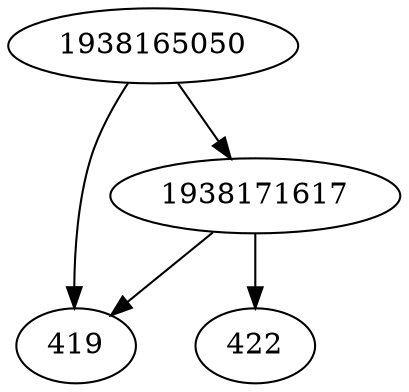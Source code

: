 strict digraph  {
1938171617;
1938165050;
419;
422;
1938171617 -> 419;
1938171617 -> 422;
1938165050 -> 419;
1938165050 -> 1938171617;
}
